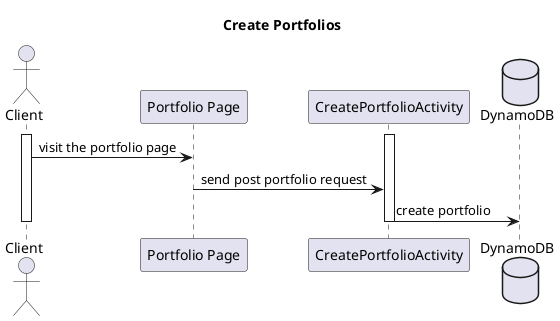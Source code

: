 @startuml
title Create Portfolios
actor Client

participant "Portfolio Page" as portfolioPage
activate Client
activate CreatePortfolioActivity
database DynamoDB

Client -> portfolioPage : visit the portfolio page
portfolioPage -> CreatePortfolioActivity :  send post portfolio request
CreatePortfolioActivity -> DynamoDB : create portfolio
deactivate Client
deactivate CreatePortfolioActivity
@enduml